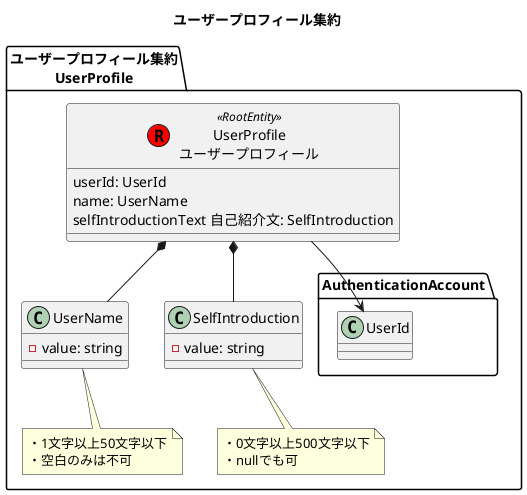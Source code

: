 @startuml ユーザープロフィール集約

title ユーザープロフィール集約

package "ユーザープロフィール集約\nUserProfile" {
    class "UserProfile\nユーザープロフィール" as UserProfile << (R,red) RootEntity >> {
        userId: UserId
        name: UserName
        selfIntroductionText 自己紹介文: SelfIntroduction
    }

    class UserName {
        - value: string
    }

    class SelfIntroduction {
        - value: string
    }

    note bottom of UserName
        ・1文字以上50文字以下
        ・空白のみは不可
    end note

    note bottom of SelfIntroduction
        ・0文字以上500文字以下
        ・nullでも可
    end note

    UserProfile -down-> AuthenticationAccount.UserId
    UserProfile *-down- UserName
    UserProfile *-down- SelfIntroduction
}

@enduml